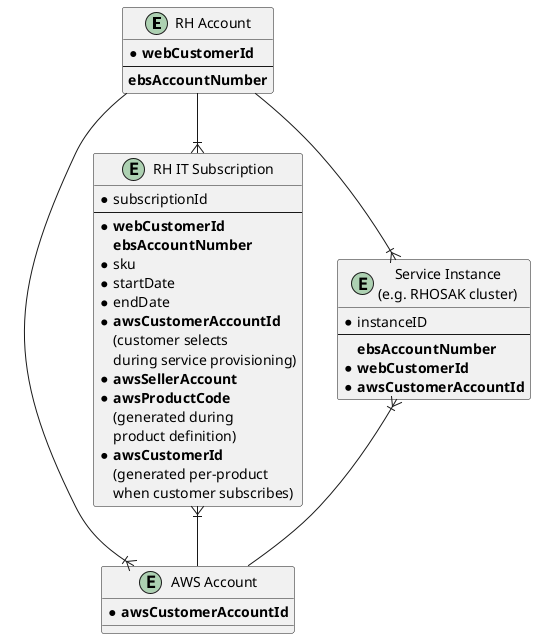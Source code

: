 @startuml

entity "RH Account" as rhAccount {
  * **webCustomerId**
  --
  **ebsAccountNumber**
}

entity "AWS Account" as awsAccount {
  * **awsCustomerAccountId**
}

entity "RH IT Subscription" as rhSub {
  * subscriptionId
  --
  * **webCustomerId**
    **ebsAccountNumber**
  * sku
  * startDate
  * endDate
  * **awsCustomerAccountId**
    (customer selects
    during service provisioning)
  * **awsSellerAccount**
  * **awsProductCode**
    (generated during
    product definition)
  * **awsCustomerId**
    (generated per-product
    when customer subscribes)
}

entity "Service Instance\n\
(e.g. RHOSAK cluster)" as serviceInstance {
  * instanceID
  --
  **ebsAccountNumber**
  * **webCustomerId**
  * **awsCustomerAccountId**
}

rhAccount --|{ rhSub
rhAccount --|{ awsAccount
rhAccount --|{ serviceInstance
rhSub }|-- awsAccount
serviceInstance }|-- awsAccount

@enduml
